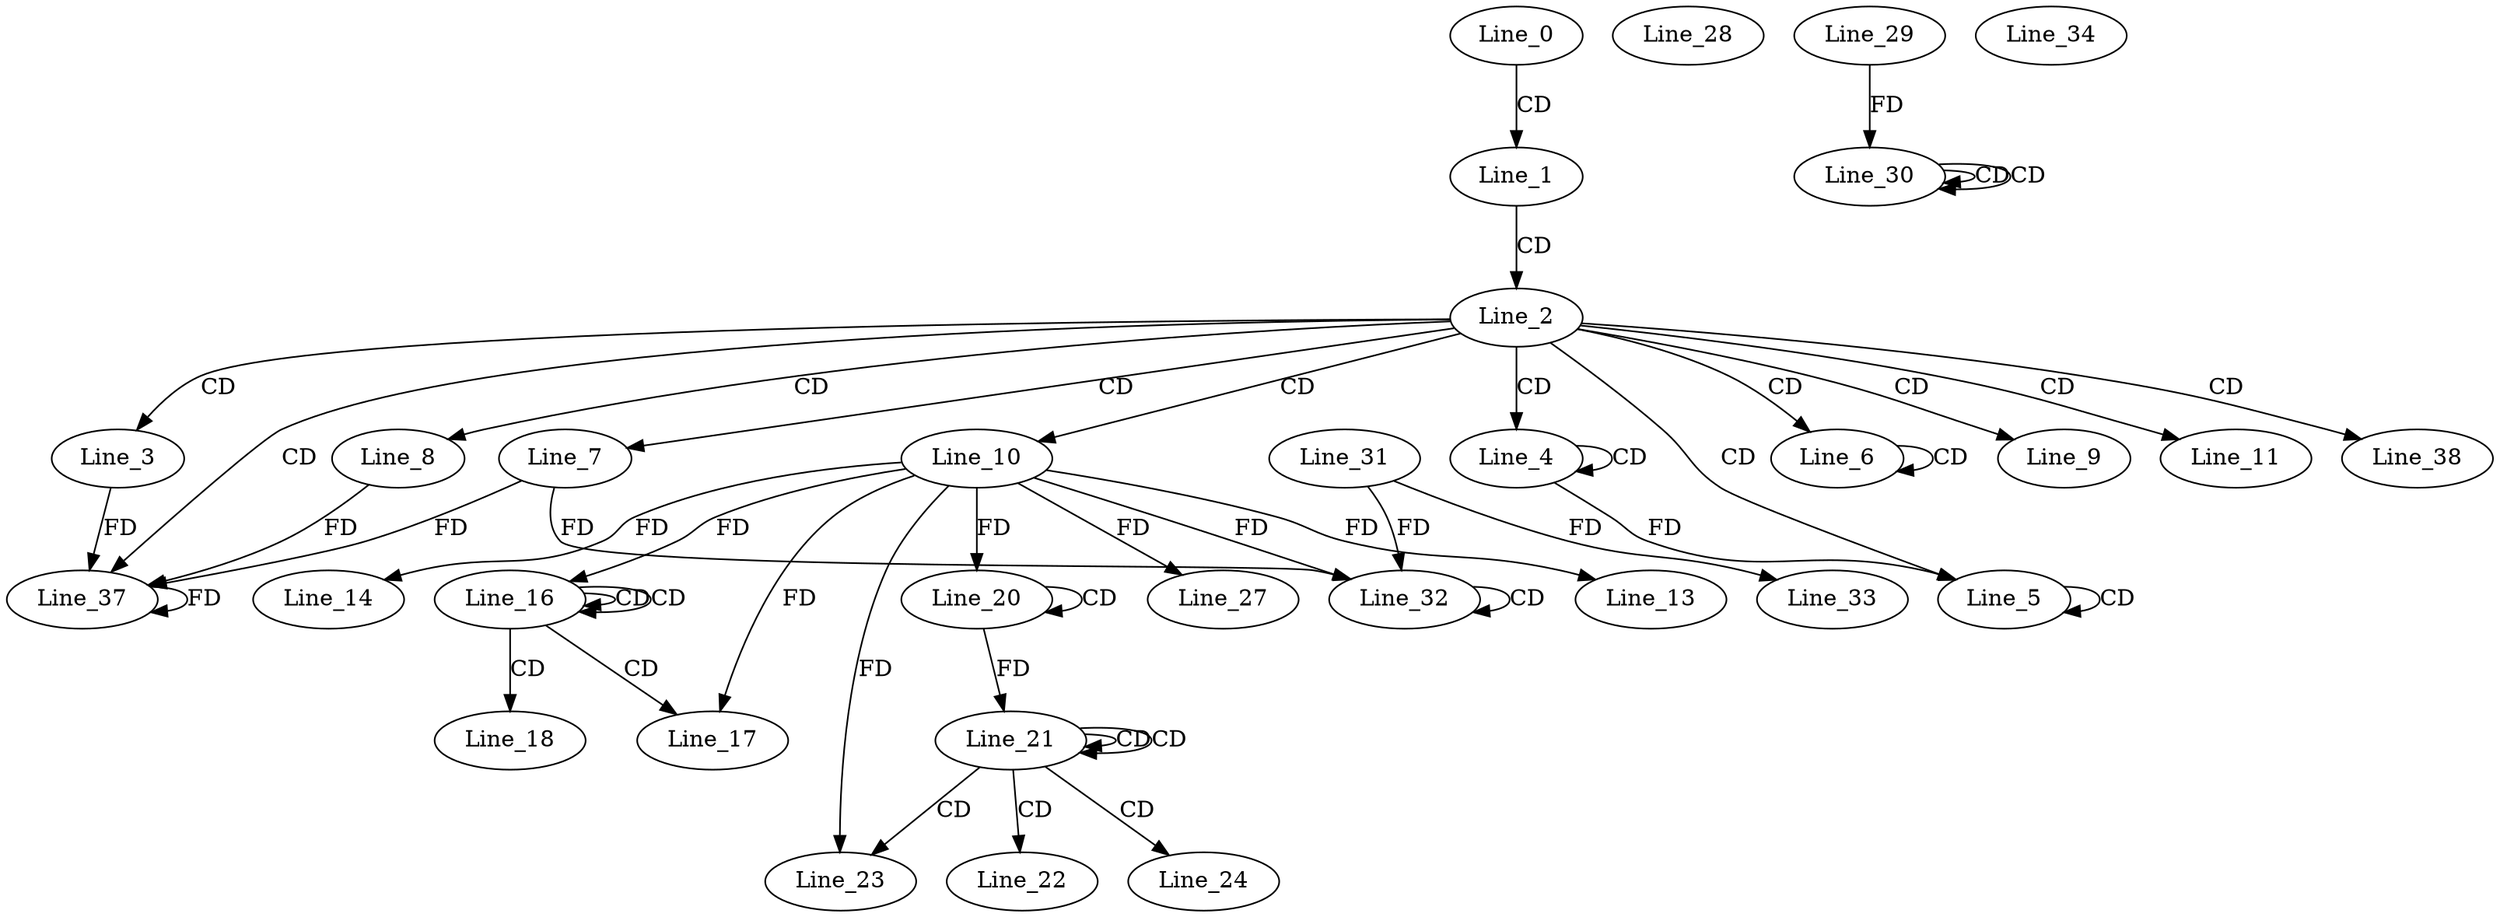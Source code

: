 digraph G {
  Line_0;
  Line_1;
  Line_2;
  Line_3;
  Line_4;
  Line_4;
  Line_5;
  Line_5;
  Line_6;
  Line_6;
  Line_7;
  Line_8;
  Line_9;
  Line_10;
  Line_11;
  Line_13;
  Line_14;
  Line_16;
  Line_16;
  Line_16;
  Line_17;
  Line_18;
  Line_20;
  Line_20;
  Line_21;
  Line_21;
  Line_21;
  Line_22;
  Line_23;
  Line_24;
  Line_27;
  Line_28;
  Line_29;
  Line_30;
  Line_30;
  Line_30;
  Line_32;
  Line_32;
  Line_31;
  Line_33;
  Line_34;
  Line_37;
  Line_38;
  Line_0 -> Line_1 [ label="CD" ];
  Line_1 -> Line_2 [ label="CD" ];
  Line_2 -> Line_3 [ label="CD" ];
  Line_2 -> Line_4 [ label="CD" ];
  Line_4 -> Line_4 [ label="CD" ];
  Line_2 -> Line_5 [ label="CD" ];
  Line_5 -> Line_5 [ label="CD" ];
  Line_4 -> Line_5 [ label="FD" ];
  Line_2 -> Line_6 [ label="CD" ];
  Line_6 -> Line_6 [ label="CD" ];
  Line_2 -> Line_7 [ label="CD" ];
  Line_2 -> Line_8 [ label="CD" ];
  Line_2 -> Line_9 [ label="CD" ];
  Line_2 -> Line_10 [ label="CD" ];
  Line_2 -> Line_11 [ label="CD" ];
  Line_10 -> Line_13 [ label="FD" ];
  Line_10 -> Line_14 [ label="FD" ];
  Line_16 -> Line_16 [ label="CD" ];
  Line_16 -> Line_16 [ label="CD" ];
  Line_10 -> Line_16 [ label="FD" ];
  Line_16 -> Line_17 [ label="CD" ];
  Line_10 -> Line_17 [ label="FD" ];
  Line_16 -> Line_18 [ label="CD" ];
  Line_20 -> Line_20 [ label="CD" ];
  Line_10 -> Line_20 [ label="FD" ];
  Line_21 -> Line_21 [ label="CD" ];
  Line_21 -> Line_21 [ label="CD" ];
  Line_20 -> Line_21 [ label="FD" ];
  Line_21 -> Line_22 [ label="CD" ];
  Line_21 -> Line_23 [ label="CD" ];
  Line_10 -> Line_23 [ label="FD" ];
  Line_21 -> Line_24 [ label="CD" ];
  Line_10 -> Line_27 [ label="FD" ];
  Line_29 -> Line_30 [ label="FD" ];
  Line_30 -> Line_30 [ label="CD" ];
  Line_30 -> Line_30 [ label="CD" ];
  Line_32 -> Line_32 [ label="CD" ];
  Line_10 -> Line_32 [ label="FD" ];
  Line_7 -> Line_32 [ label="FD" ];
  Line_31 -> Line_32 [ label="FD" ];
  Line_31 -> Line_33 [ label="FD" ];
  Line_2 -> Line_37 [ label="CD" ];
  Line_3 -> Line_37 [ label="FD" ];
  Line_37 -> Line_37 [ label="FD" ];
  Line_8 -> Line_37 [ label="FD" ];
  Line_7 -> Line_37 [ label="FD" ];
  Line_2 -> Line_38 [ label="CD" ];
}
